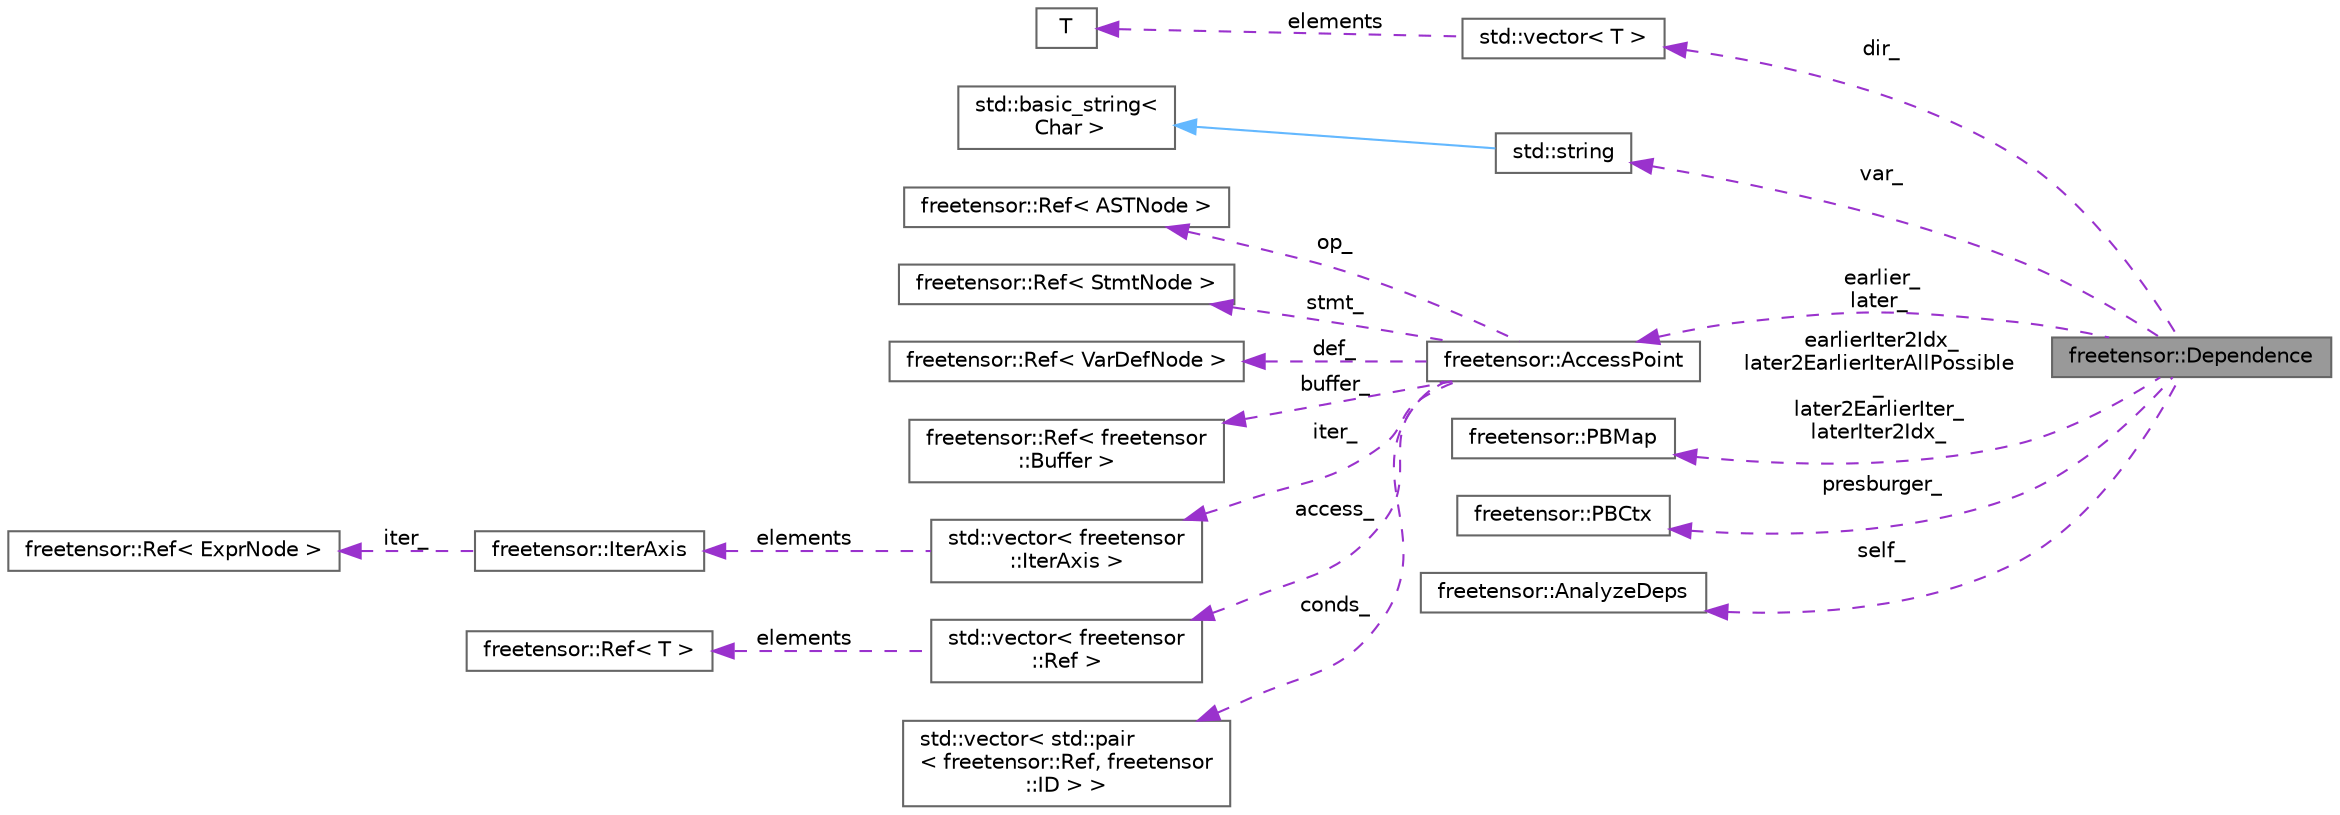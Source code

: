digraph "freetensor::Dependence"
{
 // LATEX_PDF_SIZE
  bgcolor="transparent";
  edge [fontname=Helvetica,fontsize=10,labelfontname=Helvetica,labelfontsize=10];
  node [fontname=Helvetica,fontsize=10,shape=box,height=0.2,width=0.4];
  rankdir="LR";
  Node1 [label="freetensor::Dependence",height=0.2,width=0.4,color="gray40", fillcolor="grey60", style="filled", fontcolor="black",tooltip=" "];
  Node2 -> Node1 [dir="back",color="darkorchid3",style="dashed",label=" dir_" ];
  Node2 [label="std::vector\< T \>",height=0.2,width=0.4,color="gray40", fillcolor="white", style="filled",tooltip=" "];
  Node3 -> Node2 [dir="back",color="darkorchid3",style="dashed",label=" elements" ];
  Node3 [label="T",height=0.2,width=0.4,color="gray40", fillcolor="white", style="filled",tooltip=" "];
  Node4 -> Node1 [dir="back",color="darkorchid3",style="dashed",label=" var_" ];
  Node4 [label="std::string",height=0.2,width=0.4,color="gray40", fillcolor="white", style="filled",tooltip=" "];
  Node5 -> Node4 [dir="back",color="steelblue1",style="solid"];
  Node5 [label="std::basic_string\<\l Char \>",height=0.2,width=0.4,color="gray40", fillcolor="white", style="filled",tooltip=" "];
  Node6 -> Node1 [dir="back",color="darkorchid3",style="dashed",label=" earlier_\nlater_" ];
  Node6 [label="freetensor::AccessPoint",height=0.2,width=0.4,color="gray40", fillcolor="white", style="filled",URL="$structfreetensor_1_1AccessPoint.html",tooltip=" "];
  Node7 -> Node6 [dir="back",color="darkorchid3",style="dashed",label=" op_" ];
  Node7 [label="freetensor::Ref\< ASTNode \>",height=0.2,width=0.4,color="gray40", fillcolor="white", style="filled",URL="$classfreetensor_1_1Ref.html",tooltip=" "];
  Node8 -> Node6 [dir="back",color="darkorchid3",style="dashed",label=" stmt_" ];
  Node8 [label="freetensor::Ref\< StmtNode \>",height=0.2,width=0.4,color="gray40", fillcolor="white", style="filled",URL="$classfreetensor_1_1Ref.html",tooltip=" "];
  Node9 -> Node6 [dir="back",color="darkorchid3",style="dashed",label=" def_" ];
  Node9 [label="freetensor::Ref\< VarDefNode \>",height=0.2,width=0.4,color="gray40", fillcolor="white", style="filled",URL="$classfreetensor_1_1Ref.html",tooltip=" "];
  Node10 -> Node6 [dir="back",color="darkorchid3",style="dashed",label=" buffer_" ];
  Node10 [label="freetensor::Ref\< freetensor\l::Buffer \>",height=0.2,width=0.4,color="gray40", fillcolor="white", style="filled",URL="$classfreetensor_1_1Ref.html",tooltip=" "];
  Node11 -> Node6 [dir="back",color="darkorchid3",style="dashed",label=" iter_" ];
  Node11 [label="std::vector\< freetensor\l::IterAxis \>",height=0.2,width=0.4,color="gray40", fillcolor="white", style="filled",tooltip=" "];
  Node12 -> Node11 [dir="back",color="darkorchid3",style="dashed",label=" elements" ];
  Node12 [label="freetensor::IterAxis",height=0.2,width=0.4,color="gray40", fillcolor="white", style="filled",URL="$structfreetensor_1_1IterAxis.html",tooltip=" "];
  Node13 -> Node12 [dir="back",color="darkorchid3",style="dashed",label=" iter_" ];
  Node13 [label="freetensor::Ref\< ExprNode \>",height=0.2,width=0.4,color="gray40", fillcolor="white", style="filled",URL="$classfreetensor_1_1Ref.html",tooltip=" "];
  Node14 -> Node6 [dir="back",color="darkorchid3",style="dashed",label=" access_" ];
  Node14 [label="std::vector\< freetensor\l::Ref \>",height=0.2,width=0.4,color="gray40", fillcolor="white", style="filled",tooltip=" "];
  Node15 -> Node14 [dir="back",color="darkorchid3",style="dashed",label=" elements" ];
  Node15 [label="freetensor::Ref\< T \>",height=0.2,width=0.4,color="gray40", fillcolor="white", style="filled",URL="$classfreetensor_1_1Ref.html",tooltip=" "];
  Node16 -> Node6 [dir="back",color="darkorchid3",style="dashed",label=" conds_" ];
  Node16 [label="std::vector\< std::pair\l\< freetensor::Ref, freetensor\l::ID \> \>",height=0.2,width=0.4,color="gray40", fillcolor="white", style="filled",tooltip=" "];
  Node17 -> Node1 [dir="back",color="darkorchid3",style="dashed",label=" earlierIter2Idx_\nlater2EarlierIterAllPossible\l_\nlater2EarlierIter_\nlaterIter2Idx_" ];
  Node17 [label="freetensor::PBMap",height=0.2,width=0.4,color="gray40", fillcolor="white", style="filled",URL="$classfreetensor_1_1PBMap.html",tooltip=" "];
  Node18 -> Node1 [dir="back",color="darkorchid3",style="dashed",label=" presburger_" ];
  Node18 [label="freetensor::PBCtx",height=0.2,width=0.4,color="gray40", fillcolor="white", style="filled",URL="$classfreetensor_1_1PBCtx.html",tooltip=" "];
  Node19 -> Node1 [dir="back",color="darkorchid3",style="dashed",label=" self_" ];
  Node19 [label="freetensor::AnalyzeDeps",height=0.2,width=0.4,color="gray40", fillcolor="white", style="filled",URL="$classfreetensor_1_1AnalyzeDeps.html",tooltip=" "];
}
